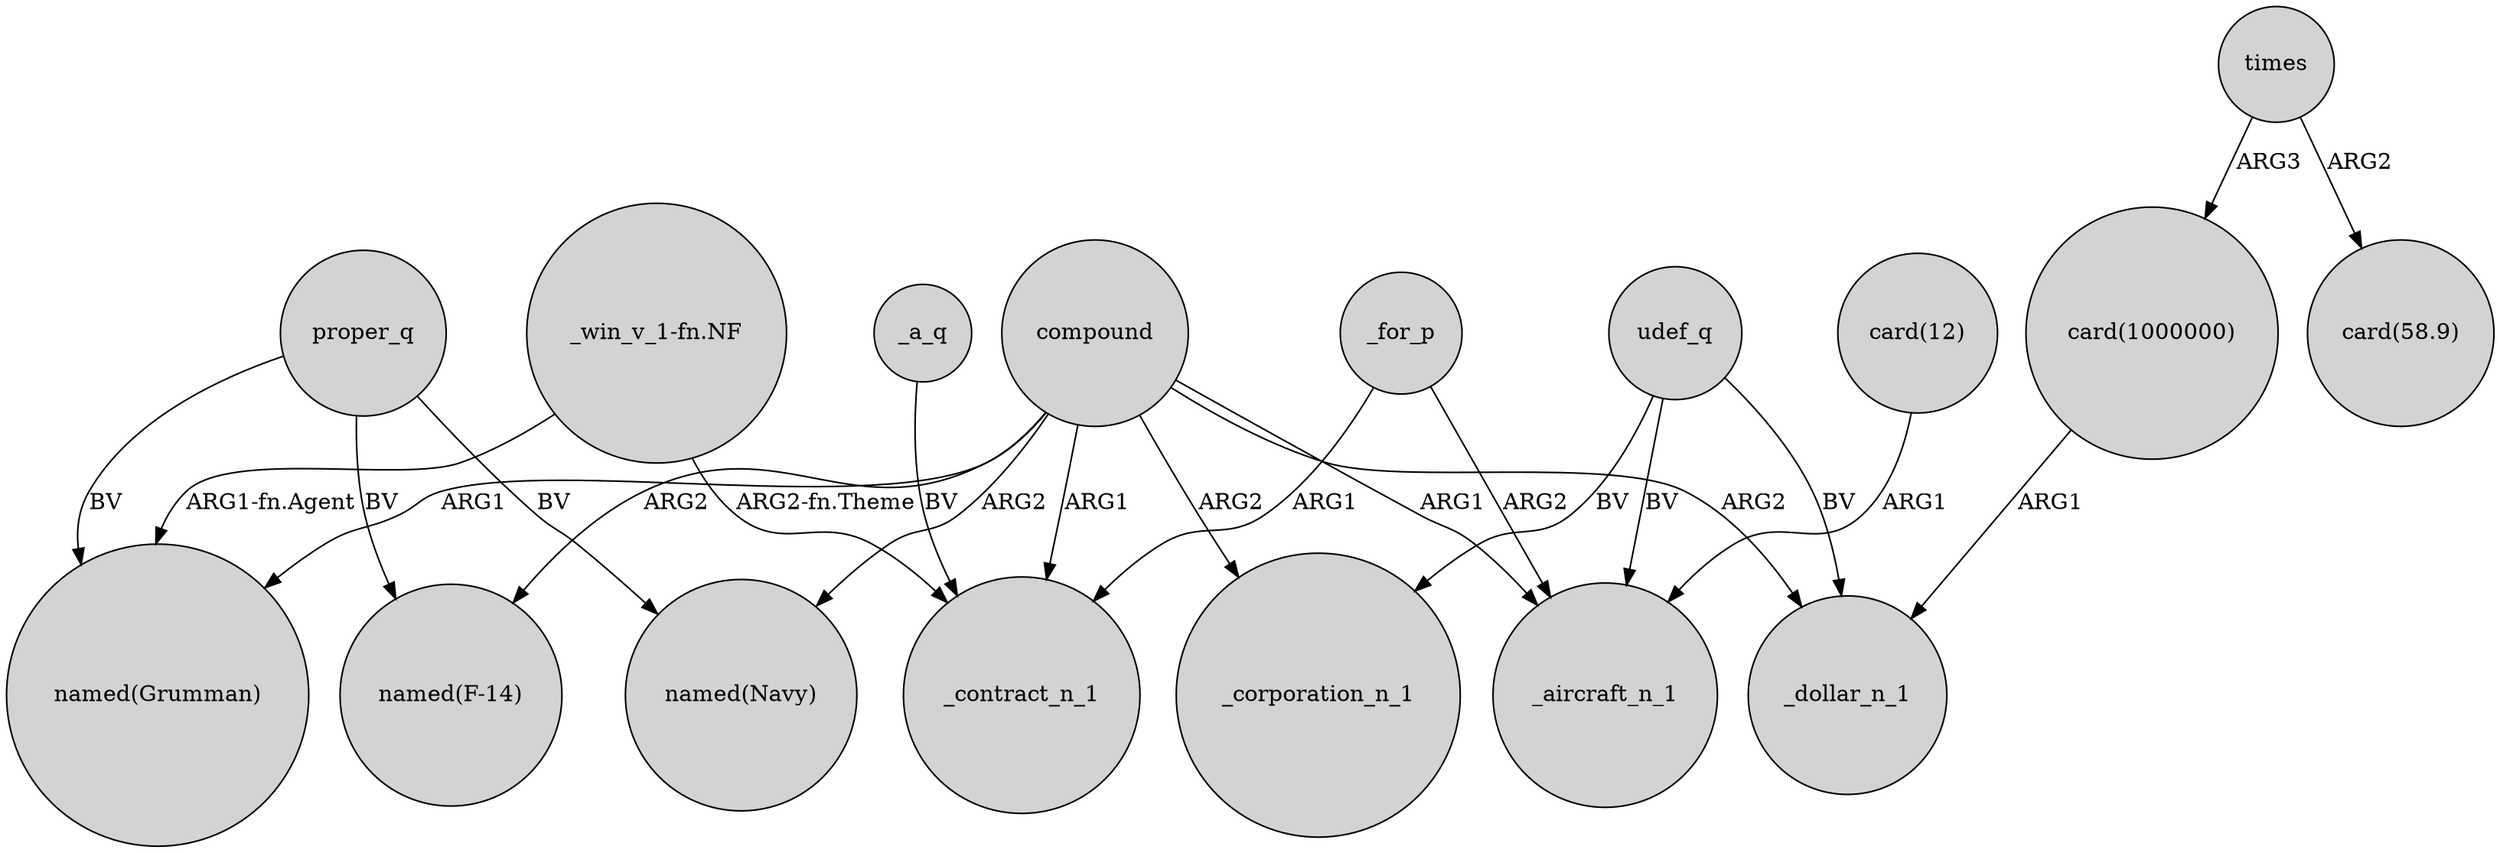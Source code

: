 digraph {
	node [shape=circle style=filled]
	"card(1000000)" -> _dollar_n_1 [label=ARG1]
	proper_q -> "named(F-14)" [label=BV]
	compound -> "named(F-14)" [label=ARG2]
	compound -> "named(Grumman)" [label=ARG1]
	"_win_v_1-fn.NF" -> _contract_n_1 [label="ARG2-fn.Theme"]
	compound -> "named(Navy)" [label=ARG2]
	compound -> _corporation_n_1 [label=ARG2]
	compound -> _aircraft_n_1 [label=ARG1]
	proper_q -> "named(Grumman)" [label=BV]
	_for_p -> _aircraft_n_1 [label=ARG2]
	compound -> _contract_n_1 [label=ARG1]
	_a_q -> _contract_n_1 [label=BV]
	udef_q -> _aircraft_n_1 [label=BV]
	udef_q -> _corporation_n_1 [label=BV]
	proper_q -> "named(Navy)" [label=BV]
	"card(12)" -> _aircraft_n_1 [label=ARG1]
	times -> "card(1000000)" [label=ARG3]
	"_win_v_1-fn.NF" -> "named(Grumman)" [label="ARG1-fn.Agent"]
	times -> "card(58.9)" [label=ARG2]
	compound -> _dollar_n_1 [label=ARG2]
	_for_p -> _contract_n_1 [label=ARG1]
	udef_q -> _dollar_n_1 [label=BV]
}
